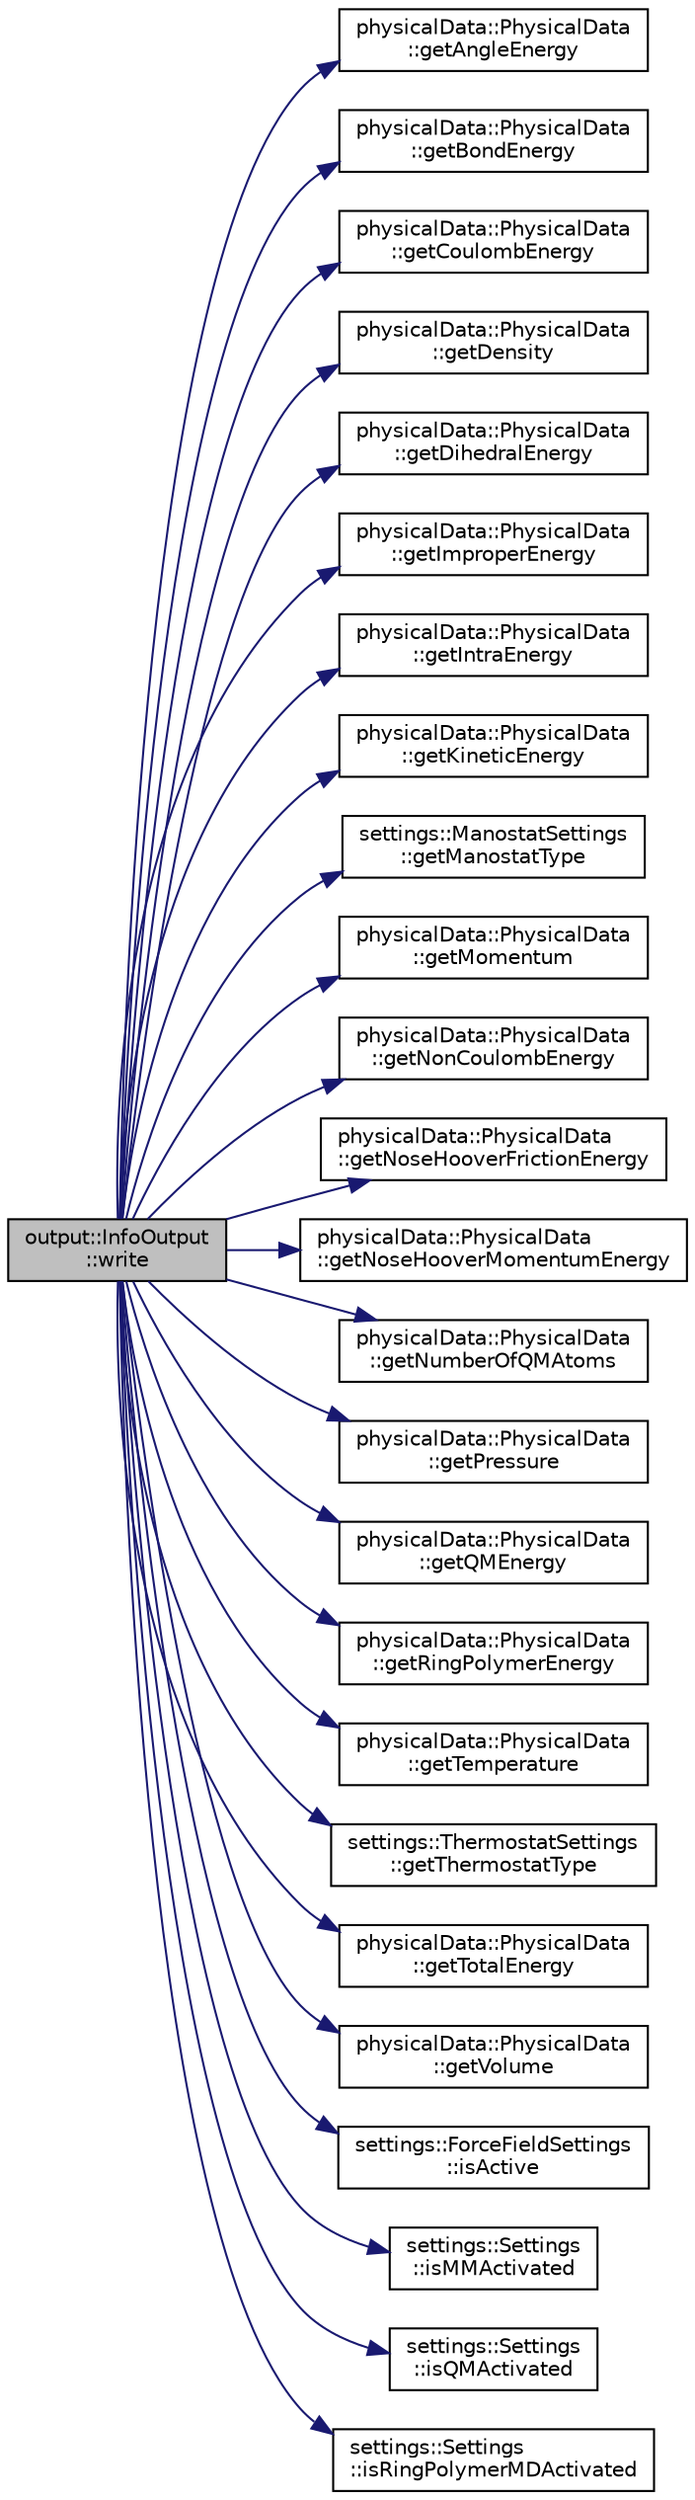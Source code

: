digraph "output::InfoOutput::write"
{
 // LATEX_PDF_SIZE
  edge [fontname="Helvetica",fontsize="10",labelfontname="Helvetica",labelfontsize="10"];
  node [fontname="Helvetica",fontsize="10",shape=record];
  rankdir="LR";
  Node1 [label="output::InfoOutput\l::write",height=0.2,width=0.4,color="black", fillcolor="grey75", style="filled", fontcolor="black",tooltip="write info file"];
  Node1 -> Node2 [color="midnightblue",fontsize="10",style="solid",fontname="Helvetica"];
  Node2 [label="physicalData::PhysicalData\l::getAngleEnergy",height=0.2,width=0.4,color="black", fillcolor="white", style="filled",URL="$classphysicalData_1_1PhysicalData.html#a248b069f7188776a6b9974349c753eea",tooltip=" "];
  Node1 -> Node3 [color="midnightblue",fontsize="10",style="solid",fontname="Helvetica"];
  Node3 [label="physicalData::PhysicalData\l::getBondEnergy",height=0.2,width=0.4,color="black", fillcolor="white", style="filled",URL="$classphysicalData_1_1PhysicalData.html#acf49883e27b32778fabc7a1e611a3995",tooltip=" "];
  Node1 -> Node4 [color="midnightblue",fontsize="10",style="solid",fontname="Helvetica"];
  Node4 [label="physicalData::PhysicalData\l::getCoulombEnergy",height=0.2,width=0.4,color="black", fillcolor="white", style="filled",URL="$classphysicalData_1_1PhysicalData.html#ae89062eb0a79c622c082be46147ba87c",tooltip=" "];
  Node1 -> Node5 [color="midnightblue",fontsize="10",style="solid",fontname="Helvetica"];
  Node5 [label="physicalData::PhysicalData\l::getDensity",height=0.2,width=0.4,color="black", fillcolor="white", style="filled",URL="$classphysicalData_1_1PhysicalData.html#a178dabb8badbdab0448278cf91baf793",tooltip=" "];
  Node1 -> Node6 [color="midnightblue",fontsize="10",style="solid",fontname="Helvetica"];
  Node6 [label="physicalData::PhysicalData\l::getDihedralEnergy",height=0.2,width=0.4,color="black", fillcolor="white", style="filled",URL="$classphysicalData_1_1PhysicalData.html#abd20e33764adc489155c201bf0be8ad2",tooltip=" "];
  Node1 -> Node7 [color="midnightblue",fontsize="10",style="solid",fontname="Helvetica"];
  Node7 [label="physicalData::PhysicalData\l::getImproperEnergy",height=0.2,width=0.4,color="black", fillcolor="white", style="filled",URL="$classphysicalData_1_1PhysicalData.html#a1bb9ab8866ed729ee61c3771a988363a",tooltip=" "];
  Node1 -> Node8 [color="midnightblue",fontsize="10",style="solid",fontname="Helvetica"];
  Node8 [label="physicalData::PhysicalData\l::getIntraEnergy",height=0.2,width=0.4,color="black", fillcolor="white", style="filled",URL="$classphysicalData_1_1PhysicalData.html#ae281310a2a52ae7d74f6ded4422884d5",tooltip=" "];
  Node1 -> Node9 [color="midnightblue",fontsize="10",style="solid",fontname="Helvetica"];
  Node9 [label="physicalData::PhysicalData\l::getKineticEnergy",height=0.2,width=0.4,color="black", fillcolor="white", style="filled",URL="$classphysicalData_1_1PhysicalData.html#a025a2fa6e3cb083db0b6d3c59e682810",tooltip=" "];
  Node1 -> Node10 [color="midnightblue",fontsize="10",style="solid",fontname="Helvetica"];
  Node10 [label="settings::ManostatSettings\l::getManostatType",height=0.2,width=0.4,color="black", fillcolor="white", style="filled",URL="$classsettings_1_1ManostatSettings.html#a424a323b990b77caac1f2b4569c45d34",tooltip=" "];
  Node1 -> Node11 [color="midnightblue",fontsize="10",style="solid",fontname="Helvetica"];
  Node11 [label="physicalData::PhysicalData\l::getMomentum",height=0.2,width=0.4,color="black", fillcolor="white", style="filled",URL="$classphysicalData_1_1PhysicalData.html#a247773629dba3cf861485e5a57d695fb",tooltip=" "];
  Node1 -> Node12 [color="midnightblue",fontsize="10",style="solid",fontname="Helvetica"];
  Node12 [label="physicalData::PhysicalData\l::getNonCoulombEnergy",height=0.2,width=0.4,color="black", fillcolor="white", style="filled",URL="$classphysicalData_1_1PhysicalData.html#a78d98b11bb2e9674f2f87a45d8767a35",tooltip=" "];
  Node1 -> Node13 [color="midnightblue",fontsize="10",style="solid",fontname="Helvetica"];
  Node13 [label="physicalData::PhysicalData\l::getNoseHooverFrictionEnergy",height=0.2,width=0.4,color="black", fillcolor="white", style="filled",URL="$classphysicalData_1_1PhysicalData.html#a842b657f0679713ddf2699b77a74e43c",tooltip=" "];
  Node1 -> Node14 [color="midnightblue",fontsize="10",style="solid",fontname="Helvetica"];
  Node14 [label="physicalData::PhysicalData\l::getNoseHooverMomentumEnergy",height=0.2,width=0.4,color="black", fillcolor="white", style="filled",URL="$classphysicalData_1_1PhysicalData.html#acab4821e622ca70c0274b38dda417e76",tooltip=" "];
  Node1 -> Node15 [color="midnightblue",fontsize="10",style="solid",fontname="Helvetica"];
  Node15 [label="physicalData::PhysicalData\l::getNumberOfQMAtoms",height=0.2,width=0.4,color="black", fillcolor="white", style="filled",URL="$classphysicalData_1_1PhysicalData.html#a5d5dd8c18245c9b2e2b5283780bdff18",tooltip=" "];
  Node1 -> Node16 [color="midnightblue",fontsize="10",style="solid",fontname="Helvetica"];
  Node16 [label="physicalData::PhysicalData\l::getPressure",height=0.2,width=0.4,color="black", fillcolor="white", style="filled",URL="$classphysicalData_1_1PhysicalData.html#aaf0047505bc542559142f21c52804880",tooltip=" "];
  Node1 -> Node17 [color="midnightblue",fontsize="10",style="solid",fontname="Helvetica"];
  Node17 [label="physicalData::PhysicalData\l::getQMEnergy",height=0.2,width=0.4,color="black", fillcolor="white", style="filled",URL="$classphysicalData_1_1PhysicalData.html#a2b1133f5dac0162cd85c1797f8fdb2b3",tooltip=" "];
  Node1 -> Node18 [color="midnightblue",fontsize="10",style="solid",fontname="Helvetica"];
  Node18 [label="physicalData::PhysicalData\l::getRingPolymerEnergy",height=0.2,width=0.4,color="black", fillcolor="white", style="filled",URL="$classphysicalData_1_1PhysicalData.html#adf42a2d7feadebf7e8a507c6c5efc657",tooltip=" "];
  Node1 -> Node19 [color="midnightblue",fontsize="10",style="solid",fontname="Helvetica"];
  Node19 [label="physicalData::PhysicalData\l::getTemperature",height=0.2,width=0.4,color="black", fillcolor="white", style="filled",URL="$classphysicalData_1_1PhysicalData.html#aab5e28bf53e05591d047c1f8ffdef28f",tooltip=" "];
  Node1 -> Node20 [color="midnightblue",fontsize="10",style="solid",fontname="Helvetica"];
  Node20 [label="settings::ThermostatSettings\l::getThermostatType",height=0.2,width=0.4,color="black", fillcolor="white", style="filled",URL="$classsettings_1_1ThermostatSettings.html#aec17cab708e8df91082d91fd2177da7e",tooltip=" "];
  Node1 -> Node21 [color="midnightblue",fontsize="10",style="solid",fontname="Helvetica"];
  Node21 [label="physicalData::PhysicalData\l::getTotalEnergy",height=0.2,width=0.4,color="black", fillcolor="white", style="filled",URL="$classphysicalData_1_1PhysicalData.html#a76280756ad772be72d9072dd38af5d28",tooltip="calculate potential energy"];
  Node1 -> Node22 [color="midnightblue",fontsize="10",style="solid",fontname="Helvetica"];
  Node22 [label="physicalData::PhysicalData\l::getVolume",height=0.2,width=0.4,color="black", fillcolor="white", style="filled",URL="$classphysicalData_1_1PhysicalData.html#a8b6e71b213bc5e0589cdeee41f67feb9",tooltip=" "];
  Node1 -> Node23 [color="midnightblue",fontsize="10",style="solid",fontname="Helvetica"];
  Node23 [label="settings::ForceFieldSettings\l::isActive",height=0.2,width=0.4,color="black", fillcolor="white", style="filled",URL="$classsettings_1_1ForceFieldSettings.html#a46f47b50b6f43e332b26c4866f1896af",tooltip=" "];
  Node1 -> Node24 [color="midnightblue",fontsize="10",style="solid",fontname="Helvetica"];
  Node24 [label="settings::Settings\l::isMMActivated",height=0.2,width=0.4,color="black", fillcolor="white", style="filled",URL="$classsettings_1_1Settings.html#a8157632c04275b0cd13a5dd0f0b008d9",tooltip=" "];
  Node1 -> Node25 [color="midnightblue",fontsize="10",style="solid",fontname="Helvetica"];
  Node25 [label="settings::Settings\l::isQMActivated",height=0.2,width=0.4,color="black", fillcolor="white", style="filled",URL="$classsettings_1_1Settings.html#a04b2dc8edad48a9de6e87c64bbfe4b30",tooltip=" "];
  Node1 -> Node26 [color="midnightblue",fontsize="10",style="solid",fontname="Helvetica"];
  Node26 [label="settings::Settings\l::isRingPolymerMDActivated",height=0.2,width=0.4,color="black", fillcolor="white", style="filled",URL="$classsettings_1_1Settings.html#a22b5a4c570c7da99efe028881d8e5c0f",tooltip=" "];
}
